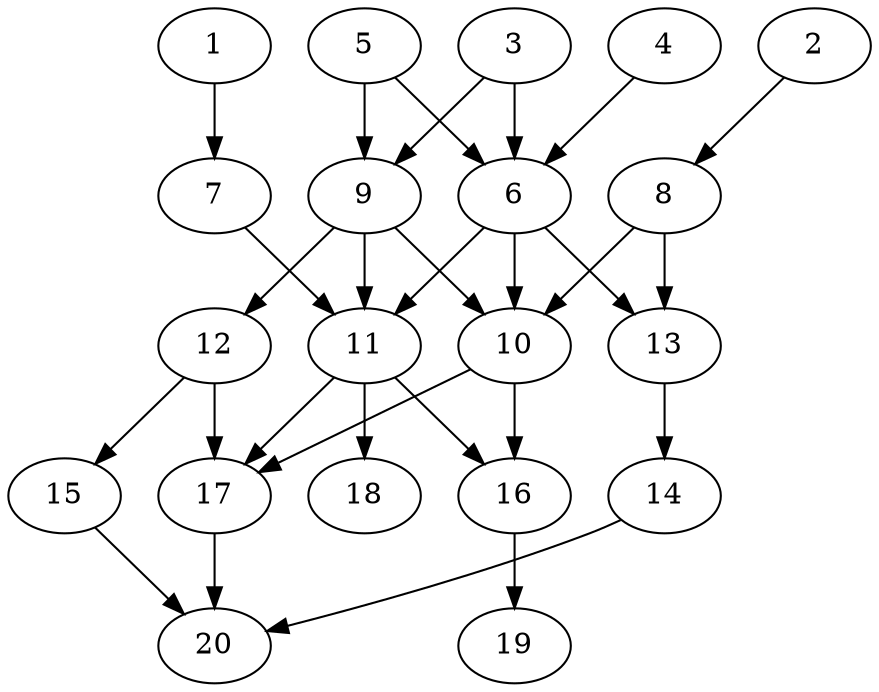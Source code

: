 // DAG automatically generated by daggen at Tue Jul 23 14:27:02 2019
// ./daggen --dot -n 20 --ccr 0.5 --fat 0.5 --regular 0.5 --density 0.7 --mindata 5242880 --maxdata 52428800 
digraph G {
  1 [size="67340288", alpha="0.15", expect_size="33670144"] 
  1 -> 7 [size ="33670144"]
  2 [size="62011392", alpha="0.12", expect_size="31005696"] 
  2 -> 8 [size ="31005696"]
  3 [size="84647936", alpha="0.04", expect_size="42323968"] 
  3 -> 6 [size ="42323968"]
  3 -> 9 [size ="42323968"]
  4 [size="42917888", alpha="0.10", expect_size="21458944"] 
  4 -> 6 [size ="21458944"]
  5 [size="80812032", alpha="0.15", expect_size="40406016"] 
  5 -> 6 [size ="40406016"]
  5 -> 9 [size ="40406016"]
  6 [size="84574208", alpha="0.07", expect_size="42287104"] 
  6 -> 10 [size ="42287104"]
  6 -> 11 [size ="42287104"]
  6 -> 13 [size ="42287104"]
  7 [size="77316096", alpha="0.00", expect_size="38658048"] 
  7 -> 11 [size ="38658048"]
  8 [size="28190720", alpha="0.01", expect_size="14095360"] 
  8 -> 10 [size ="14095360"]
  8 -> 13 [size ="14095360"]
  9 [size="57503744", alpha="0.18", expect_size="28751872"] 
  9 -> 10 [size ="28751872"]
  9 -> 11 [size ="28751872"]
  9 -> 12 [size ="28751872"]
  10 [size="12183552", alpha="0.16", expect_size="6091776"] 
  10 -> 16 [size ="6091776"]
  10 -> 17 [size ="6091776"]
  11 [size="94916608", alpha="0.14", expect_size="47458304"] 
  11 -> 16 [size ="47458304"]
  11 -> 17 [size ="47458304"]
  11 -> 18 [size ="47458304"]
  12 [size="71294976", alpha="0.05", expect_size="35647488"] 
  12 -> 15 [size ="35647488"]
  12 -> 17 [size ="35647488"]
  13 [size="35082240", alpha="0.08", expect_size="17541120"] 
  13 -> 14 [size ="17541120"]
  14 [size="52912128", alpha="0.04", expect_size="26456064"] 
  14 -> 20 [size ="26456064"]
  15 [size="100401152", alpha="0.00", expect_size="50200576"] 
  15 -> 20 [size ="50200576"]
  16 [size="75044864", alpha="0.18", expect_size="37522432"] 
  16 -> 19 [size ="37522432"]
  17 [size="13150208", alpha="0.06", expect_size="6575104"] 
  17 -> 20 [size ="6575104"]
  18 [size="13658112", alpha="0.13", expect_size="6829056"] 
  19 [size="19120128", alpha="0.16", expect_size="9560064"] 
  20 [size="11073536", alpha="0.10", expect_size="5536768"] 
}
